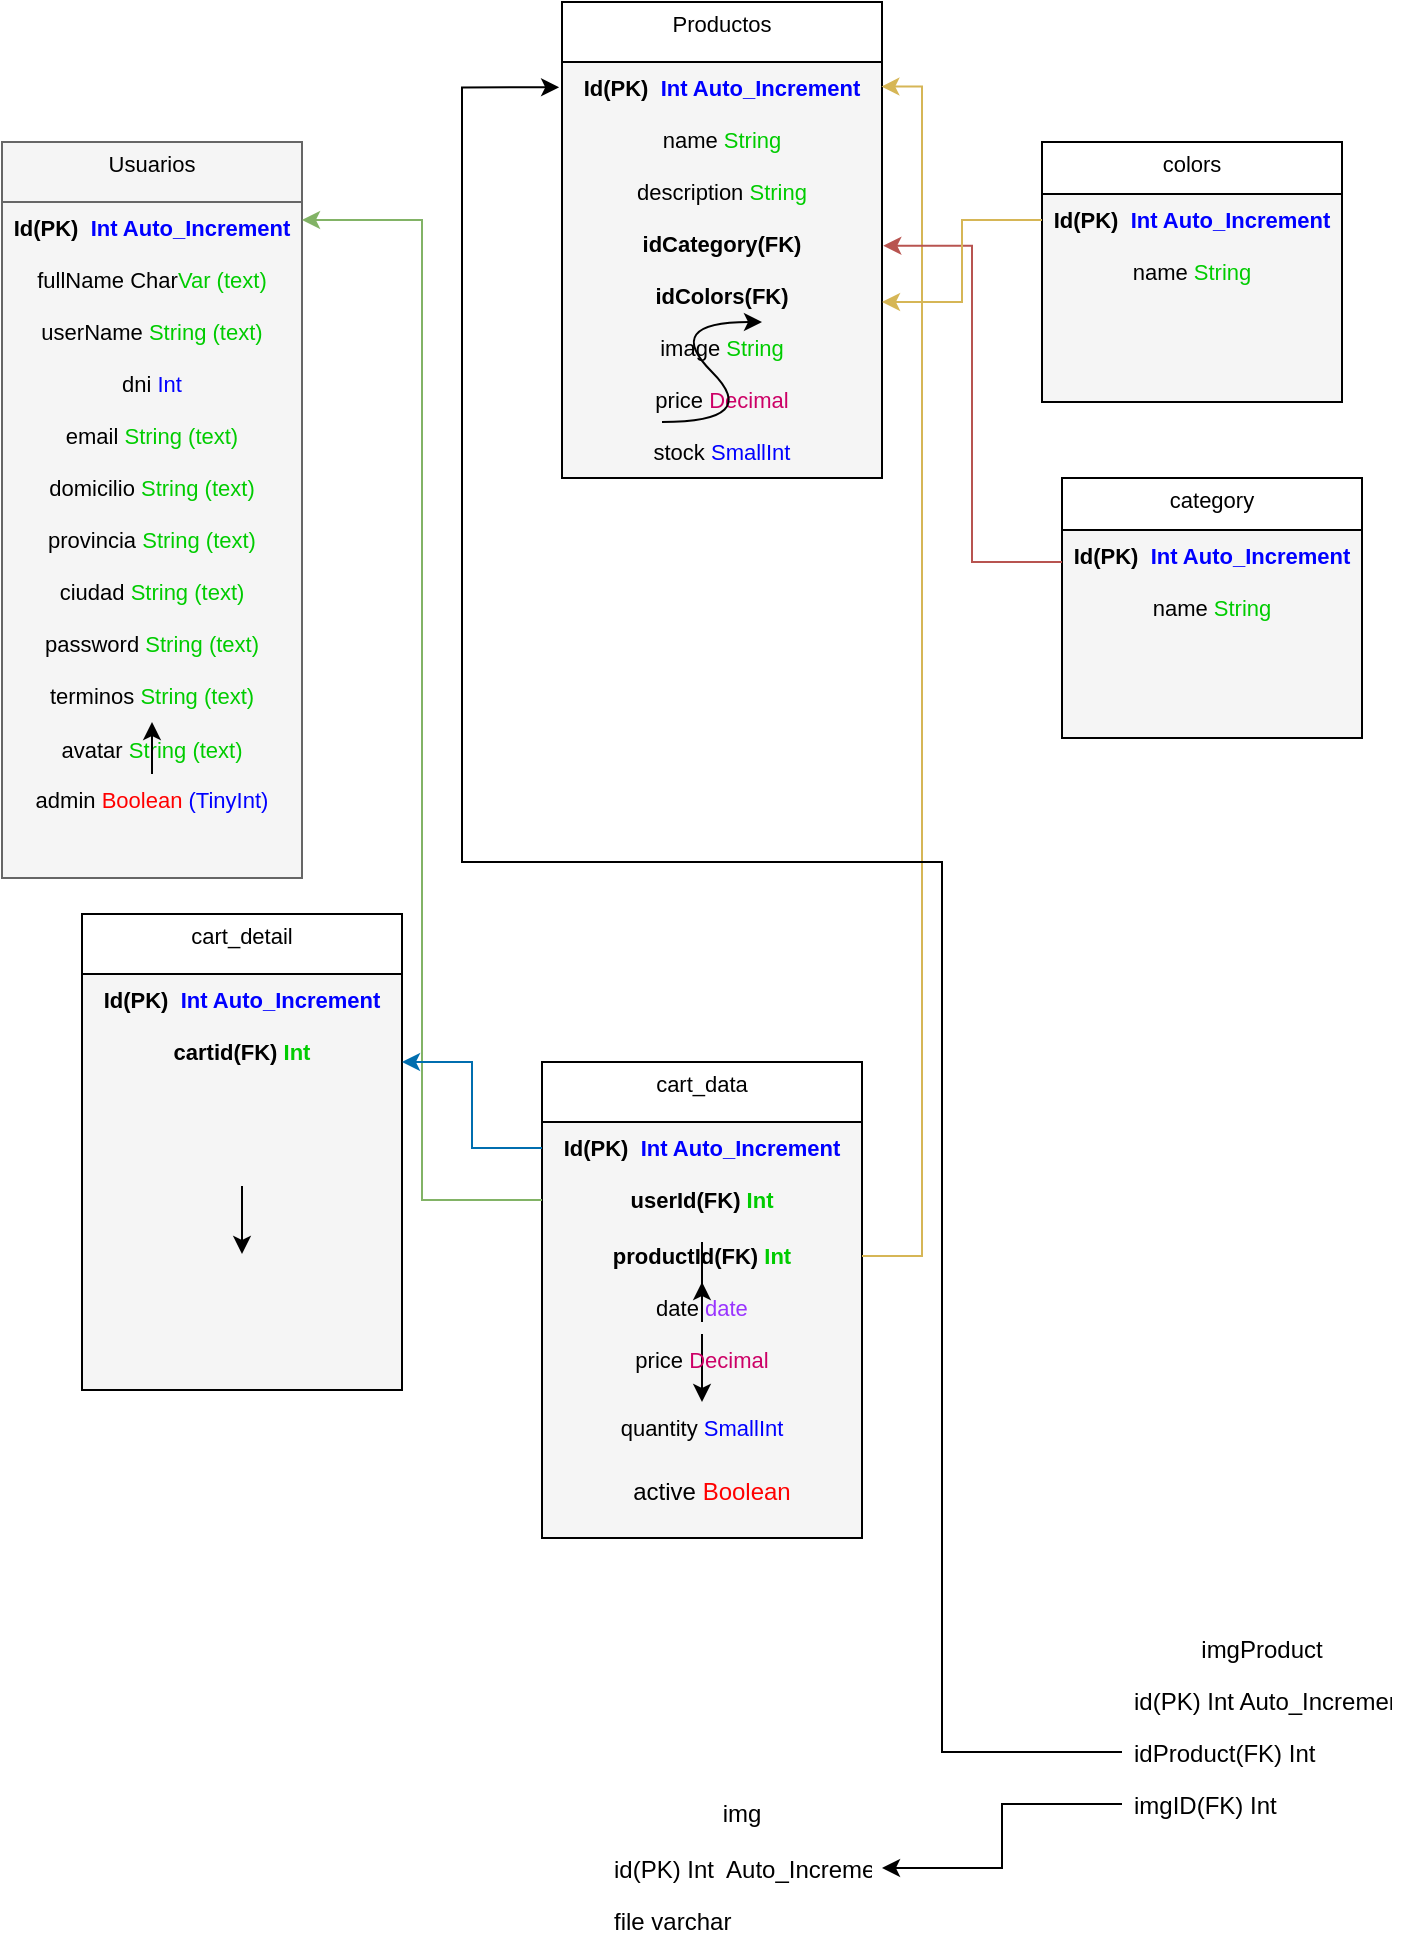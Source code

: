 <mxfile>
    <diagram id="EvAmm1Pr7eUSJJGLMQvF" name="Diagrama General">
        <mxGraphModel dx="184" dy="249" grid="1" gridSize="10" guides="1" tooltips="1" connect="1" arrows="1" fold="1" page="1" pageScale="1" pageWidth="827" pageHeight="1169" math="0" shadow="0">
            <root>
                <mxCell id="0"/>
                <mxCell id="1" parent="0"/>
                <mxCell id="5" style="vsdxID=310000;fillColor=#f5f5f5;strokeColor=#666666;spacingTop=-3;spacingBottom=-3;spacingLeft=-3;spacingRight=-3;labelBackgroundColor=none;rounded=0;html=1;whiteSpace=wrap;fontColor=#333333;verticalAlign=top;" parent="1" vertex="1">
                    <mxGeometry x="40" y="80" width="150" height="368" as="geometry"/>
                </mxCell>
                <mxCell id="6" value="&lt;font style=&quot;font-size: 11px ; font-family: &amp;#34;helvetica&amp;#34; ; color: #000000 ; direction: ltr ; letter-spacing: 0px ; line-height: 120% ; opacity: 1&quot;&gt;Usuarios&lt;br&gt;&lt;br&gt;&lt;/font&gt;" style="verticalAlign=top;align=center;vsdxID=3;shape=stencil(UzV2Ls5ILEhVNTIoLinKz04tz0wpyVA1dlE1MsrMy0gtyiwBslSNXVWNndPyi1LTi/JL81Ig/IJEkEoQKze/DGRCBUSfAUiHkUElhGehZ2gKFnCDqM3JzMOp1gC3QkMDspWiuwDIQDg9LTMnB+JzuDz1/QVzEVHOJUkxuivIdzFJoYYWYkAGeuIACkESlrErAA==);spacingTop=-3;spacingBottom=-3;spacingLeft=-3;spacingRight=-3;labelBackgroundColor=none;rounded=0;html=1;whiteSpace=wrap;fillColor=#f5f5f5;strokeColor=#666666;fontColor=#333333;" parent="5" vertex="1">
                    <mxGeometry width="150" height="368" as="geometry"/>
                </mxCell>
                <mxCell id="7" value="&lt;b&gt;&lt;font style=&quot;font-size: 11px ; font-family: &amp;#34;helvetica&amp;#34; ; color: #000000 ; direction: ltr ; letter-spacing: 0px ; line-height: 120% ; opacity: 1&quot;&gt;Id(PK)&amp;nbsp; &lt;/font&gt;&lt;font style=&quot;font-size: 11px ; font-family: &amp;#34;helvetica&amp;#34; ; direction: ltr ; letter-spacing: 0px ; line-height: 120% ; opacity: 1&quot; color=&quot;#0000ff&quot;&gt;Int Auto_Increment&lt;/font&gt;&lt;/b&gt;" style="verticalAlign=middle;align=center;vsdxID=15;fillColor=none;gradientColor=none;shape=stencil(nZBRDoQgDERP03+WHsHFe5iISyOCQdT19kIaIxq//Jtp3zTpAFaTaUYNUkwx+F6v1EYD+AUpyRkdKCYFqACrzgf9C352LfuxyWRWg1/yhT/nRE5IsZWuZtCSK8CPeI0e/hF+jV7AJM4PO7KWCyr390bSiNtEtQM=);strokeColor=none;spacingTop=-3;spacingBottom=-3;spacingLeft=-3;spacingRight=-3;labelBackgroundColor=none;rounded=0;html=1;whiteSpace=wrap;" parent="5" vertex="1">
                    <mxGeometry y="30" width="150" height="26" as="geometry"/>
                </mxCell>
                <mxCell id="8" value="&lt;font style=&quot;font-size: 11px ; font-family: &amp;#34;helvetica&amp;#34; ; color: #000000 ; direction: ltr ; letter-spacing: 0px ; line-height: 120% ; opacity: 1&quot;&gt;fullName Char&lt;/font&gt;&lt;font style=&quot;font-size: 11px ; font-family: &amp;#34;helvetica&amp;#34; ; direction: ltr ; letter-spacing: 0px ; line-height: 120% ; opacity: 1&quot; color=&quot;#00cc00&quot;&gt;Var (text)&lt;/font&gt;" style="verticalAlign=middle;align=center;vsdxID=16;fillColor=none;gradientColor=none;shape=stencil(nZBRDoQgDERP03+WHsHFe5iISyOCQdT19kIaIxq//Jtp3zTpAFaTaUYNUkwx+F6v1EYD+AUpyRkdKCYFqACrzgf9C352LfuxyWRWg1/yhT/nRE5IsZWuZtCSK8CPeI0e/hF+jV7AJM4PO7KWCyr390bSiNtEtQM=);strokeColor=none;spacingTop=-3;spacingBottom=-3;spacingLeft=-3;spacingRight=-3;labelBackgroundColor=none;rounded=0;html=1;whiteSpace=wrap;" parent="5" vertex="1">
                    <mxGeometry y="56" width="150" height="26" as="geometry"/>
                </mxCell>
                <mxCell id="9" value="&lt;font style=&quot;font-size: 11px ; font-family: &amp;#34;helvetica&amp;#34; ; color: #000000 ; direction: ltr ; letter-spacing: 0px ; line-height: 120% ; opacity: 1&quot;&gt;userName &lt;/font&gt;&lt;font style=&quot;font-size: 11px ; font-family: &amp;#34;helvetica&amp;#34; ; direction: ltr ; letter-spacing: 0px ; line-height: 120% ; opacity: 1&quot; color=&quot;#00cc00&quot;&gt;String&amp;nbsp;&lt;/font&gt;&lt;span style=&quot;color: rgb(0 , 204 , 0) ; font-family: &amp;#34;helvetica&amp;#34; ; font-size: 11px&quot;&gt;(text)&lt;/span&gt;" style="verticalAlign=middle;align=center;vsdxID=17;fillColor=none;gradientColor=none;shape=stencil(nZBRDoQgDERP03+WHsHFe5iISyOCQdT19kIaIxq//Jtp3zTpAFaTaUYNUkwx+F6v1EYD+AUpyRkdKCYFqACrzgf9C352LfuxyWRWg1/yhT/nRE5IsZWuZtCSK8CPeI0e/hF+jV7AJM4PO7KWCyr390bSiNtEtQM=);strokeColor=none;spacingTop=-3;spacingBottom=-3;spacingLeft=-3;spacingRight=-3;labelBackgroundColor=none;rounded=0;html=1;whiteSpace=wrap;" parent="5" vertex="1">
                    <mxGeometry y="82" width="150" height="26" as="geometry"/>
                </mxCell>
                <mxCell id="10" value="&lt;font style=&quot;font-size: 11px ; font-family: &amp;#34;helvetica&amp;#34; ; color: #000000 ; direction: ltr ; letter-spacing: 0px ; line-height: 120% ; opacity: 1&quot;&gt;dni&lt;/font&gt;&lt;font style=&quot;font-size: 11px ; font-family: &amp;#34;helvetica&amp;#34; ; direction: ltr ; letter-spacing: 0px ; line-height: 120% ; opacity: 1&quot; color=&quot;#00cc00&quot;&gt;&amp;nbsp;&lt;/font&gt;&lt;span style=&quot;font-family: &amp;#34;helvetica&amp;#34; ; font-size: 11px&quot;&gt;&lt;font color=&quot;#0000ff&quot;&gt;Int&lt;/font&gt;&lt;/span&gt;" style="verticalAlign=middle;align=center;vsdxID=18;fillColor=none;gradientColor=none;shape=stencil(nZBRDoQgDERP03+WHsHFe5iISyOCQdT19kIaIxq//Jtp3zTpAFaTaUYNUkwx+F6v1EYD+AUpyRkdKCYFqACrzgf9C352LfuxyWRWg1/yhT/nRE5IsZWuZtCSK8CPeI0e/hF+jV7AJM4PO7KWCyr390bSiNtEtQM=);strokeColor=none;spacingTop=-3;spacingBottom=-3;spacingLeft=-3;spacingRight=-3;labelBackgroundColor=none;rounded=0;html=1;whiteSpace=wrap;" parent="5" vertex="1">
                    <mxGeometry y="108" width="150" height="26" as="geometry"/>
                </mxCell>
                <mxCell id="11" value="&lt;font style=&quot;font-size: 11px ; font-family: &amp;#34;helvetica&amp;#34; ; color: #000000 ; direction: ltr ; letter-spacing: 0px ; line-height: 120% ; opacity: 1&quot;&gt;email &lt;/font&gt;&lt;font style=&quot;font-size: 11px ; font-family: &amp;#34;helvetica&amp;#34; ; direction: ltr ; letter-spacing: 0px ; line-height: 120% ; opacity: 1&quot; color=&quot;#00cc00&quot;&gt;String&amp;nbsp;&lt;/font&gt;&lt;span style=&quot;color: rgb(0 , 204 , 0) ; font-family: &amp;#34;helvetica&amp;#34; ; font-size: 11px&quot;&gt;(text)&lt;/span&gt;" style="verticalAlign=middle;align=center;vsdxID=19;fillColor=none;gradientColor=none;shape=stencil(nZBRDoQgDERP03+WHsHFe5iISyOCQdT19kIaIxq//Jtp3zTpAFaTaUYNUkwx+F6v1EYD+AUpyRkdKCYFqACrzgf9C352LfuxyWRWg1/yhT/nRE5IsZWuZtCSK8CPeI0e/hF+jV7AJM4PO7KWCyr390bSiNtEtQM=);strokeColor=none;spacingTop=-3;spacingBottom=-3;spacingLeft=-3;spacingRight=-3;labelBackgroundColor=none;rounded=0;html=1;whiteSpace=wrap;" parent="5" vertex="1">
                    <mxGeometry y="134" width="150" height="26" as="geometry"/>
                </mxCell>
                <mxCell id="12" value="&lt;font style=&quot;font-size: 11px ; font-family: &amp;#34;helvetica&amp;#34; ; color: #000000 ; direction: ltr ; letter-spacing: 0px ; line-height: 120% ; opacity: 1&quot;&gt;domicilio &lt;/font&gt;&lt;font style=&quot;font-size: 11px ; font-family: &amp;#34;helvetica&amp;#34; ; direction: ltr ; letter-spacing: 0px ; line-height: 120% ; opacity: 1&quot; color=&quot;#00cc00&quot;&gt;String&amp;nbsp;&lt;/font&gt;&lt;span style=&quot;color: rgb(0 , 204 , 0) ; font-family: &amp;#34;helvetica&amp;#34; ; font-size: 11px&quot;&gt;(text)&lt;/span&gt;" style="verticalAlign=middle;align=center;vsdxID=20;fillColor=none;gradientColor=none;shape=stencil(nZBRDoQgDERP03+WHsHFe5iISyOCQdT19kIaIxq//Jtp3zTpAFaTaUYNUkwx+F6v1EYD+AUpyRkdKCYFqACrzgf9C352LfuxyWRWg1/yhT/nRE5IsZWuZtCSK8CPeI0e/hF+jV7AJM4PO7KWCyr390bSiNtEtQM=);strokeColor=none;spacingTop=-3;spacingBottom=-3;spacingLeft=-3;spacingRight=-3;labelBackgroundColor=none;rounded=0;html=1;whiteSpace=wrap;" parent="5" vertex="1">
                    <mxGeometry y="160" width="150" height="26" as="geometry"/>
                </mxCell>
                <mxCell id="13" value="&lt;font style=&quot;font-size: 11px ; font-family: &amp;#34;helvetica&amp;#34; ; color: #000000 ; direction: ltr ; letter-spacing: 0px ; line-height: 120% ; opacity: 1&quot;&gt;provincia&amp;nbsp;&lt;/font&gt;&lt;span style=&quot;color: rgb(0 , 204 , 0) ; font-family: &amp;#34;helvetica&amp;#34; ; font-size: 11px&quot;&gt;String&amp;nbsp;&lt;/span&gt;&lt;span style=&quot;color: rgb(0 , 204 , 0) ; font-family: &amp;#34;helvetica&amp;#34; ; font-size: 11px&quot;&gt;(text)&lt;/span&gt;" style="verticalAlign=middle;align=center;vsdxID=21;fillColor=none;gradientColor=none;shape=stencil(nZBRDoQgDERP03+WHsHFe5iISyOCQdT19kIaIxq//Jtp3zTpAFaTaUYNUkwx+F6v1EYD+AUpyRkdKCYFqACrzgf9C352LfuxyWRWg1/yhT/nRE5IsZWuZtCSK8CPeI0e/hF+jV7AJM4PO7KWCyr390bSiNtEtQM=);strokeColor=none;spacingTop=-3;spacingBottom=-3;spacingLeft=-3;spacingRight=-3;labelBackgroundColor=none;rounded=0;html=1;whiteSpace=wrap;" parent="5" vertex="1">
                    <mxGeometry y="186" width="150" height="26" as="geometry"/>
                </mxCell>
                <mxCell id="14" value="&lt;font style=&quot;font-size: 11px ; font-family: &amp;#34;helvetica&amp;#34; ; color: #000000 ; direction: ltr ; letter-spacing: 0px ; line-height: 120% ; opacity: 1&quot;&gt;ciudad&amp;nbsp;&lt;/font&gt;&lt;span style=&quot;color: rgb(0 , 204 , 0) ; font-family: &amp;#34;helvetica&amp;#34; ; font-size: 11px&quot;&gt;String&amp;nbsp;&lt;/span&gt;&lt;span style=&quot;color: rgb(0 , 204 , 0) ; font-family: &amp;#34;helvetica&amp;#34; ; font-size: 11px&quot;&gt;(text)&lt;/span&gt;" style="verticalAlign=middle;align=center;vsdxID=22;fillColor=none;gradientColor=none;shape=stencil(nZBRDoQgDERP03+WHsHFe5iISyOCQdT19kIaIxq//Jtp3zTpAFaTaUYNUkwx+F6v1EYD+AUpyRkdKCYFqACrzgf9C352LfuxyWRWg1/yhT/nRE5IsZWuZtCSK8CPeI0e/hF+jV7AJM4PO7KWCyr390bSiNtEtQM=);strokeColor=none;spacingTop=-3;spacingBottom=-3;spacingLeft=-3;spacingRight=-3;labelBackgroundColor=none;rounded=0;html=1;whiteSpace=wrap;" parent="5" vertex="1">
                    <mxGeometry y="212" width="150" height="26" as="geometry"/>
                </mxCell>
                <mxCell id="15" value="&lt;font style=&quot;font-size: 11px ; font-family: &amp;#34;helvetica&amp;#34; ; color: #000000 ; direction: ltr ; letter-spacing: 0px ; line-height: 120% ; opacity: 1&quot;&gt;password&amp;nbsp;&lt;/font&gt;&lt;span style=&quot;color: rgb(0 , 204 , 0) ; font-family: &amp;#34;helvetica&amp;#34; ; font-size: 11px&quot;&gt;String&amp;nbsp;&lt;/span&gt;&lt;span style=&quot;color: rgb(0 , 204 , 0) ; font-family: &amp;#34;helvetica&amp;#34; ; font-size: 11px&quot;&gt;(text)&lt;/span&gt;" style="verticalAlign=middle;align=center;vsdxID=23;fillColor=none;gradientColor=none;shape=stencil(nZBRDoQgDERP03+WHsHFe5iISyOCQdT19kIaIxq//Jtp3zTpAFaTaUYNUkwx+F6v1EYD+AUpyRkdKCYFqACrzgf9C352LfuxyWRWg1/yhT/nRE5IsZWuZtCSK8CPeI0e/hF+jV7AJM4PO7KWCyr390bSiNtEtQM=);strokeColor=none;spacingTop=-3;spacingBottom=-3;spacingLeft=-3;spacingRight=-3;labelBackgroundColor=none;rounded=0;html=1;whiteSpace=wrap;" parent="5" vertex="1">
                    <mxGeometry y="238" width="150" height="26" as="geometry"/>
                </mxCell>
                <mxCell id="17" value="&lt;font style=&quot;font-size: 11px ; font-family: &amp;#34;helvetica&amp;#34; ; color: #000000 ; direction: ltr ; letter-spacing: 0px ; line-height: 120% ; opacity: 1&quot;&gt;terminos&amp;nbsp;&lt;/font&gt;&lt;span style=&quot;color: rgb(0 , 204 , 0) ; font-family: &amp;#34;helvetica&amp;#34; ; font-size: 11px&quot;&gt;String&amp;nbsp;&lt;/span&gt;&lt;span style=&quot;color: rgb(0 , 204 , 0) ; font-family: &amp;#34;helvetica&amp;#34; ; font-size: 11px&quot;&gt;(text)&lt;/span&gt;" style="verticalAlign=middle;align=center;vsdxID=25;fillColor=none;gradientColor=none;shape=stencil(nZBRDoQgDERP03+WHsHFe5iISyOCQdT19kIaIxq//Jtp3zTpAFaTaUYNUkwx+F6v1EYD+AUpyRkdKCYFqACrzgf9C352LfuxyWRWg1/yhT/nRE5IsZWuZtCSK8CPeI0e/hF+jV7AJM4PO7KWCyr390bSiNtEtQM=);strokeColor=none;spacingTop=-3;spacingBottom=-3;spacingLeft=-3;spacingRight=-3;labelBackgroundColor=none;rounded=0;html=1;whiteSpace=wrap;" parent="5" vertex="1">
                    <mxGeometry y="264" width="150" height="26" as="geometry"/>
                </mxCell>
                <mxCell id="18" value="&lt;font style=&quot;font-size: 11px ; font-family: &amp;#34;helvetica&amp;#34; ; color: #000000 ; direction: ltr ; letter-spacing: 0px ; line-height: 120% ; opacity: 1&quot;&gt;avatar&amp;nbsp;&lt;/font&gt;&lt;span style=&quot;color: rgb(0 , 204 , 0) ; font-family: &amp;#34;helvetica&amp;#34; ; font-size: 11px&quot;&gt;String&amp;nbsp;&lt;/span&gt;&lt;span style=&quot;color: rgb(0 , 204 , 0) ; font-family: &amp;#34;helvetica&amp;#34; ; font-size: 11px&quot;&gt;(text)&lt;/span&gt;" style="verticalAlign=middle;align=center;vsdxID=26;fillColor=none;gradientColor=none;shape=stencil(nZBRDoQgDERP03+WHsHFe5iISyOCQdT19kIaIxq//Jtp3zTpAFaTaUYNUkwx+F6v1EYD+AUpyRkdKCYFqACrzgf9C352LfuxyWRWg1/yhT/nRE5IsZWuZtCSK8CPeI0e/hF+jV7AJM4PO7KWCyr390bSiNtEtQM=);strokeColor=none;spacingTop=-3;spacingBottom=-3;spacingLeft=-3;spacingRight=-3;labelBackgroundColor=none;rounded=0;html=1;whiteSpace=wrap;" parent="5" vertex="1">
                    <mxGeometry y="291" width="150" height="26" as="geometry"/>
                </mxCell>
                <mxCell id="WWabw4jxBIygo0n_5Nug-124" value="" style="edgeStyle=orthogonalEdgeStyle;rounded=0;orthogonalLoop=1;jettySize=auto;html=1;fontColor=#000000;" parent="5" source="19" target="17" edge="1">
                    <mxGeometry relative="1" as="geometry"/>
                </mxCell>
                <mxCell id="19" value="&lt;font style=&quot;font-size: 11px ; font-family: &amp;#34;helvetica&amp;#34; ; color: #000000 ; direction: ltr ; letter-spacing: 0px ; line-height: 120% ; opacity: 1&quot;&gt;admin &lt;/font&gt;&lt;font style=&quot;font-size: 11px ; font-family: &amp;#34;helvetica&amp;#34; ; direction: ltr ; letter-spacing: 0px ; line-height: 120% ; opacity: 1&quot; color=&quot;#ff0000&quot;&gt;Boolean &lt;/font&gt;&lt;font style=&quot;font-size: 11px ; font-family: &amp;#34;helvetica&amp;#34; ; direction: ltr ; letter-spacing: 0px ; line-height: 120% ; opacity: 1&quot; color=&quot;#0000ff&quot;&gt;(TinyInt)&lt;/font&gt;" style="verticalAlign=middle;align=center;vsdxID=27;fillColor=none;gradientColor=none;shape=stencil(nZBRDoQgDERP03+WHsHFe5iISyOCQdT19kIaIxq//Jtp3zTpAFaTaUYNUkwx+F6v1EYD+AUpyRkdKCYFqACrzgf9C352LfuxyWRWg1/yhT/nRE5IsZWuZtCSK8CPeI0e/hF+jV7AJM4PO7KWCyr390bSiNtEtQM=);strokeColor=none;spacingTop=-3;spacingBottom=-3;spacingLeft=-3;spacingRight=-3;labelBackgroundColor=none;rounded=0;html=1;whiteSpace=wrap;" parent="5" vertex="1">
                    <mxGeometry y="316" width="150" height="26" as="geometry"/>
                </mxCell>
                <mxCell id="35" style="vsdxID=1010000;fillColor=#f5f5f5;strokeColor=#666666;spacingTop=-3;spacingBottom=-3;spacingLeft=-3;spacingRight=-3;labelBackgroundColor=none;rounded=0;html=1;whiteSpace=wrap;fontColor=#333333;" parent="1" vertex="1">
                    <mxGeometry x="320" y="10" width="160" height="238" as="geometry"/>
                </mxCell>
                <mxCell id="36" value="&lt;font style=&quot;font-size: 11px ; font-family: &amp;#34;helvetica&amp;#34; ; color: #000000 ; direction: ltr ; letter-spacing: 0px ; line-height: 120% ; opacity: 1&quot;&gt;Productos&lt;br&gt;&lt;br&gt;&lt;/font&gt;" style="verticalAlign=top;align=center;vsdxID=10;fillColor=#ffffff;gradientColor=none;shape=stencil(UzV2Ls5ILEhVNTIoLinKz04tz0wpyVA1dlE1MsrMy0gtyiwBslSNXVWNndPyi1LTi/JL81Ig/IJEkEoQKze/DGRCBUSfAUiHkUElhGdopGdmCBZxgyjOyczDqdgAt0JDA7KVYjgByEA4Pi0zJwfid7g8DXwGcxNxDiZJMbozKHAzaSGHFmpABnoSAQpBkpexKwA=);strokeColor=#000000;spacingTop=-3;spacingBottom=-3;spacingLeft=-3;spacingRight=-3;labelBackgroundColor=none;rounded=0;html=1;whiteSpace=wrap;" parent="35" vertex="1">
                    <mxGeometry width="160" height="238" as="geometry"/>
                </mxCell>
                <mxCell id="37" value="&lt;b&gt;&lt;font style=&quot;letter-spacing: 0px ; font-size: 11px ; font-family: &amp;#34;helvetica&amp;#34; ; color: rgb(0 , 0 , 0) ; direction: ltr ; line-height: 13.2px ; opacity: 1&quot;&gt;Id(PK)&amp;nbsp;&amp;nbsp;&lt;/font&gt;&lt;font color=&quot;#0000ff&quot; style=&quot;letter-spacing: 0px ; font-size: 11px ; font-family: &amp;#34;helvetica&amp;#34; ; direction: ltr ; line-height: 13.2px ; opacity: 1&quot;&gt;Int Auto_Increment&lt;/font&gt;&lt;/b&gt;" style="verticalAlign=middle;align=center;vsdxID=41;fillColor=none;gradientColor=none;shape=stencil(nZBRDoQgDERP03+WHsHFe5iISyOCQdT19kIaIxq//Jtp3zTpAFaTaUYNUkwx+F6v1EYD+AUpyRkdKCYFqACrzgf9C352LfuxyWRWg1/yhT/nRE5IsZWuZtCSK8CPeI0e/hF+jV7AJM4PO7KWCyr390bSiNtEtQM=);strokeColor=none;spacingTop=-3;spacingBottom=-3;spacingLeft=-3;spacingRight=-3;labelBackgroundColor=none;rounded=0;html=1;whiteSpace=wrap;" parent="35" vertex="1">
                    <mxGeometry y="30" width="160" height="26" as="geometry"/>
                </mxCell>
                <mxCell id="38" value="&lt;font style=&quot;font-size: 11px ; font-family: &amp;#34;helvetica&amp;#34; ; color: #000000 ; direction: ltr ; letter-spacing: 0px ; line-height: 120% ; opacity: 1&quot;&gt;name&amp;nbsp;&lt;span style=&quot;color: rgb(0 , 204 , 0)&quot;&gt;String&lt;/span&gt;&lt;br&gt;&lt;/font&gt;" style="verticalAlign=middle;align=center;vsdxID=42;fillColor=none;gradientColor=none;shape=stencil(nZBRDoQgDERP03+WHsHFe5iISyOCQdT19kIaIxq//Jtp3zTpAFaTaUYNUkwx+F6v1EYD+AUpyRkdKCYFqACrzgf9C352LfuxyWRWg1/yhT/nRE5IsZWuZtCSK8CPeI0e/hF+jV7AJM4PO7KWCyr390bSiNtEtQM=);strokeColor=none;spacingTop=-3;spacingBottom=-3;spacingLeft=-3;spacingRight=-3;labelBackgroundColor=none;rounded=0;html=1;whiteSpace=wrap;" parent="35" vertex="1">
                    <mxGeometry y="56" width="160" height="26" as="geometry"/>
                </mxCell>
                <mxCell id="39" value="&lt;font style=&quot;font-size: 11px ; font-family: &amp;#34;helvetica&amp;#34; ; color: #000000 ; direction: ltr ; letter-spacing: 0px ; line-height: 120% ; opacity: 1&quot;&gt;description&amp;nbsp;&lt;/font&gt;&lt;span style=&quot;color: rgb(0 , 204 , 0) ; font-family: &amp;#34;helvetica&amp;#34; ; font-size: 11px&quot;&gt;String&lt;/span&gt;" style="verticalAlign=middle;align=center;vsdxID=43;fillColor=none;gradientColor=none;shape=stencil(nZBRDoQgDERP03+WHsHFe5iISyOCQdT19kIaIxq//Jtp3zTpAFaTaUYNUkwx+F6v1EYD+AUpyRkdKCYFqACrzgf9C352LfuxyWRWg1/yhT/nRE5IsZWuZtCSK8CPeI0e/hF+jV7AJM4PO7KWCyr390bSiNtEtQM=);strokeColor=none;spacingTop=-3;spacingBottom=-3;spacingLeft=-3;spacingRight=-3;labelBackgroundColor=none;rounded=0;html=1;whiteSpace=wrap;" parent="35" vertex="1">
                    <mxGeometry y="82" width="160" height="26" as="geometry"/>
                </mxCell>
                <mxCell id="40" value="&lt;font style=&quot;font-size: 11px ; font-family: &amp;#34;helvetica&amp;#34; ; color: #000000 ; direction: ltr ; letter-spacing: 0px ; line-height: 120% ; opacity: 1&quot;&gt;&lt;b&gt;idCategory(FK)&lt;/b&gt;&lt;/font&gt;" style="verticalAlign=middle;align=center;vsdxID=44;fillColor=none;gradientColor=none;shape=stencil(nZBRDoQgDERP03+WHsHFe5iISyOCQdT19kIaIxq//Jtp3zTpAFaTaUYNUkwx+F6v1EYD+AUpyRkdKCYFqACrzgf9C352LfuxyWRWg1/yhT/nRE5IsZWuZtCSK8CPeI0e/hF+jV7AJM4PO7KWCyr390bSiNtEtQM=);strokeColor=none;spacingTop=-3;spacingBottom=-3;spacingLeft=-3;spacingRight=-3;labelBackgroundColor=none;rounded=0;html=1;whiteSpace=wrap;" parent="35" vertex="1">
                    <mxGeometry y="108" width="160" height="26" as="geometry"/>
                </mxCell>
                <mxCell id="41" value="&lt;font style=&quot;font-size: 11px ; font-family: &amp;#34;helvetica&amp;#34; ; color: #000000 ; direction: ltr ; letter-spacing: 0px ; line-height: 120% ; opacity: 1&quot;&gt;&lt;b&gt;idColors(FK)&lt;/b&gt;&lt;/font&gt;" style="verticalAlign=middle;align=center;vsdxID=45;fillColor=none;gradientColor=none;shape=stencil(nZBRDoQgDERP03+WHsHFe5iISyOCQdT19kIaIxq//Jtp3zTpAFaTaUYNUkwx+F6v1EYD+AUpyRkdKCYFqACrzgf9C352LfuxyWRWg1/yhT/nRE5IsZWuZtCSK8CPeI0e/hF+jV7AJM4PO7KWCyr390bSiNtEtQM=);strokeColor=none;spacingTop=-3;spacingBottom=-3;spacingLeft=-3;spacingRight=-3;labelBackgroundColor=none;rounded=0;html=1;whiteSpace=wrap;" parent="35" vertex="1">
                    <mxGeometry y="134" width="160" height="26" as="geometry"/>
                </mxCell>
                <mxCell id="42" value="&lt;font style=&quot;font-size: 11px ; font-family: &amp;#34;helvetica&amp;#34; ; color: #000000 ; direction: ltr ; letter-spacing: 0px ; line-height: 120% ; opacity: 1&quot;&gt;image&amp;nbsp;&lt;/font&gt;&lt;span style=&quot;color: rgb(0 , 204 , 0) ; font-family: &amp;#34;helvetica&amp;#34; ; font-size: 11px&quot;&gt;String&lt;/span&gt;" style="verticalAlign=middle;align=center;vsdxID=46;fillColor=none;gradientColor=none;shape=stencil(nZBRDoQgDERP03+WHsHFe5iISyOCQdT19kIaIxq//Jtp3zTpAFaTaUYNUkwx+F6v1EYD+AUpyRkdKCYFqACrzgf9C352LfuxyWRWg1/yhT/nRE5IsZWuZtCSK8CPeI0e/hF+jV7AJM4PO7KWCyr390bSiNtEtQM=);strokeColor=none;spacingTop=-3;spacingBottom=-3;spacingLeft=-3;spacingRight=-3;labelBackgroundColor=none;rounded=0;html=1;whiteSpace=wrap;" parent="35" vertex="1">
                    <mxGeometry y="160" width="160" height="26" as="geometry"/>
                </mxCell>
                <mxCell id="43" value="&lt;font style=&quot;font-size: 11px ; font-family: &amp;#34;helvetica&amp;#34; ; color: #000000 ; direction: ltr ; letter-spacing: 0px ; line-height: 120% ; opacity: 1&quot;&gt;price &lt;/font&gt;&lt;font style=&quot;font-size: 11px ; font-family: &amp;#34;helvetica&amp;#34; ; direction: ltr ; letter-spacing: 0px ; line-height: 120% ; opacity: 1&quot; color=&quot;#cc0066&quot;&gt;Decimal&lt;/font&gt;" style="verticalAlign=middle;align=center;vsdxID=47;fillColor=none;gradientColor=none;shape=stencil(nZBRDoQgDERP03+WHsHFe5iISyOCQdT19kIaIxq//Jtp3zTpAFaTaUYNUkwx+F6v1EYD+AUpyRkdKCYFqACrzgf9C352LfuxyWRWg1/yhT/nRE5IsZWuZtCSK8CPeI0e/hF+jV7AJM4PO7KWCyr390bSiNtEtQM=);strokeColor=none;spacingTop=-3;spacingBottom=-3;spacingLeft=-3;spacingRight=-3;labelBackgroundColor=none;rounded=0;html=1;whiteSpace=wrap;" parent="35" vertex="1">
                    <mxGeometry y="186" width="160" height="26" as="geometry"/>
                </mxCell>
                <mxCell id="44" value="&lt;font style=&quot;font-size: 11px ; font-family: &amp;#34;helvetica&amp;#34; ; color: #000000 ; direction: ltr ; letter-spacing: 0px ; line-height: 120% ; opacity: 1&quot;&gt;stock &lt;/font&gt;&lt;font color=&quot;#0000ff&quot;&gt;&lt;font style=&quot;font-size: 11px ; font-family: &amp;#34;helvetica&amp;#34; ; direction: ltr ; letter-spacing: 0px ; line-height: 120% ; opacity: 1&quot;&gt;Small&lt;/font&gt;&lt;span style=&quot;font-family: &amp;#34;helvetica&amp;#34; ; font-size: 11px&quot;&gt;Int&lt;/span&gt;&lt;/font&gt;" style="verticalAlign=middle;align=center;vsdxID=48;fillColor=none;gradientColor=none;shape=stencil(nZBRDoQgDERP03+WHsHFe5iISyOCQdT19kIaIxq//Jtp3zTpAFaTaUYNUkwx+F6v1EYD+AUpyRkdKCYFqACrzgf9C352LfuxyWRWg1/yhT/nRE5IsZWuZtCSK8CPeI0e/hF+jV7AJM4PO7KWCyr390bSiNtEtQM=);strokeColor=none;spacingTop=-3;spacingBottom=-3;spacingLeft=-3;spacingRight=-3;labelBackgroundColor=none;rounded=0;html=1;whiteSpace=wrap;" parent="35" vertex="1">
                    <mxGeometry y="212" width="160" height="26" as="geometry"/>
                </mxCell>
                <mxCell id="65" style="vsdxID=6510000;fillColor=#f5f5f5;strokeColor=#666666;spacingTop=-3;spacingBottom=-3;spacingLeft=-3;spacingRight=-3;labelBackgroundColor=none;rounded=0;html=1;whiteSpace=wrap;fontColor=#333333;verticalAlign=top;" parent="1" vertex="1">
                    <mxGeometry x="570" y="248" width="150" height="130" as="geometry"/>
                </mxCell>
                <mxCell id="66" value="&lt;font style=&quot;font-size: 11px ; font-family: &amp;#34;helvetica&amp;#34; ; color: #000000 ; direction: ltr ; letter-spacing: 0px ; line-height: 120% ; opacity: 1&quot;&gt;category&lt;br&gt;&lt;br&gt;&lt;/font&gt;" style="verticalAlign=top;align=center;vsdxID=65;fillColor=#ffffff;gradientColor=none;shape=stencil(UzV2Ls5ILEhVNTIoLinKz04tz0wpyVA1dlE1MsrMy0gtyiwBslSNXVWNndPyi1LTi/JL81Ig/IJEkEoQKze/DGRCBUSfAUiHkUElhAflukFU5mTm4VSJR6GhAdlKUdUCGQhnp2Xm5EB8DZentp9griHKqSQpRnUDua4lIbTQQgrIQE8QQCFIYjJ2BQA=);strokeColor=#000000;spacingTop=-3;spacingBottom=-3;spacingLeft=-3;spacingRight=-3;labelBackgroundColor=none;rounded=0;html=1;whiteSpace=wrap;" parent="65" vertex="1">
                    <mxGeometry width="150" height="130" as="geometry"/>
                </mxCell>
                <mxCell id="67" value="&lt;b&gt;&lt;font style=&quot;letter-spacing: 0px ; font-size: 11px ; font-family: &amp;#34;helvetica&amp;#34; ; color: rgb(0 , 0 , 0) ; direction: ltr ; line-height: 13.2px ; opacity: 1&quot;&gt;Id(PK)&amp;nbsp;&amp;nbsp;&lt;/font&gt;&lt;font color=&quot;#0000ff&quot; style=&quot;letter-spacing: 0px ; font-size: 11px ; font-family: &amp;#34;helvetica&amp;#34; ; direction: ltr ; line-height: 13.2px ; opacity: 1&quot;&gt;Int Auto_Increment&lt;/font&gt;&lt;/b&gt;" style="verticalAlign=middle;align=center;vsdxID=66;fillColor=none;gradientColor=none;shape=stencil(nZBRDoQgDERP03+WHsHFe5iISyOCQdT19kIaIxq//Jtp3zTpAFaTaUYNUkwx+F6v1EYD+AUpyRkdKCYFqACrzgf9C352LfuxyWRWg1/yhT/nRE5IsZWuZtCSK8CPeI0e/hF+jV7AJM4PO7KWCyr390bSiNtEtQM=);strokeColor=none;spacingTop=-3;spacingBottom=-3;spacingLeft=-3;spacingRight=-3;labelBackgroundColor=none;rounded=0;html=1;whiteSpace=wrap;" parent="65" vertex="1">
                    <mxGeometry y="26" width="150" height="26" as="geometry"/>
                </mxCell>
                <mxCell id="68" value="&lt;font style=&quot;font-size: 11px ; font-family: &amp;#34;helvetica&amp;#34; ; color: #000000 ; direction: ltr ; letter-spacing: 0px ; line-height: 120% ; opacity: 1&quot;&gt;name&amp;nbsp;&lt;/font&gt;&lt;span style=&quot;color: rgb(0 , 204 , 0) ; font-family: &amp;#34;helvetica&amp;#34; ; font-size: 11px&quot;&gt;String&lt;/span&gt;" style="verticalAlign=middle;align=center;vsdxID=67;fillColor=none;gradientColor=none;shape=stencil(nZBRDoQgDERP03+WHsHFe5iISyOCQdT19kIaIxq//Jtp3zTpAFaTaUYNUkwx+F6v1EYD+AUpyRkdKCYFqACrzgf9C352LfuxyWRWg1/yhT/nRE5IsZWuZtCSK8CPeI0e/hF+jV7AJM4PO7KWCyr390bSiNtEtQM=);strokeColor=none;spacingTop=-3;spacingBottom=-3;spacingLeft=-3;spacingRight=-3;labelBackgroundColor=none;rounded=0;html=1;whiteSpace=wrap;" parent="65" vertex="1">
                    <mxGeometry y="52" width="150" height="26" as="geometry"/>
                </mxCell>
                <mxCell id="71" style="vsdxID=7010000;fillColor=#f5f5f5;strokeColor=#666666;spacingTop=-3;spacingBottom=-3;spacingLeft=-3;spacingRight=-3;labelBackgroundColor=none;rounded=0;html=1;whiteSpace=wrap;fontColor=#333333;verticalAlign=top;" parent="1" vertex="1">
                    <mxGeometry x="560" y="80" width="150" height="130" as="geometry"/>
                </mxCell>
                <mxCell id="72" value="&lt;font style=&quot;font-size:11px;font-family:Helvetica;color:#000000;direction:ltr;letter-spacing:0px;line-height:120%;opacity:1&quot;&gt;colors&lt;/font&gt;" style="verticalAlign=top;align=center;vsdxID=70;fillColor=#ffffff;gradientColor=none;shape=stencil(UzV2Ls5ILEhVNTIoLinKz04tz0wpyVA1dlE1MsrMy0gtyiwBslSNXVWNndPyi1LTi/JL81Ig/IJEkEoQKze/DGRCBUSfAUiHkUElhAflukFU5mTm4VSJR6GhAdlKUdUCGQhnp2Xm5EB8DZentp9griHKqSQpRnUDua4lIbTQQgrIQE8QQCFIYjJ2BQA=);strokeColor=#000000;spacingTop=-3;spacingBottom=-3;spacingLeft=-3;spacingRight=-3;labelBackgroundColor=none;rounded=0;html=1;whiteSpace=wrap;" parent="71" vertex="1">
                    <mxGeometry width="150" height="130" as="geometry"/>
                </mxCell>
                <mxCell id="73" value="&lt;b&gt;&lt;font style=&quot;letter-spacing: 0px ; font-size: 11px ; font-family: &amp;#34;helvetica&amp;#34; ; color: rgb(0 , 0 , 0) ; direction: ltr ; line-height: 13.2px ; opacity: 1&quot;&gt;Id(PK)&amp;nbsp;&amp;nbsp;&lt;/font&gt;&lt;font color=&quot;#0000ff&quot; style=&quot;letter-spacing: 0px ; font-size: 11px ; font-family: &amp;#34;helvetica&amp;#34; ; direction: ltr ; line-height: 13.2px ; opacity: 1&quot;&gt;Int Auto_Increment&lt;/font&gt;&lt;/b&gt;" style="verticalAlign=middle;align=center;vsdxID=71;fillColor=none;gradientColor=none;shape=stencil(nZBRDoQgDERP03+WHsHFe5iISyOCQdT19kIaIxq//Jtp3zTpAFaTaUYNUkwx+F6v1EYD+AUpyRkdKCYFqACrzgf9C352LfuxyWRWg1/yhT/nRE5IsZWuZtCSK8CPeI0e/hF+jV7AJM4PO7KWCyr390bSiNtEtQM=);strokeColor=none;spacingTop=-3;spacingBottom=-3;spacingLeft=-3;spacingRight=-3;labelBackgroundColor=none;rounded=0;html=1;whiteSpace=wrap;" parent="71" vertex="1">
                    <mxGeometry y="26" width="150" height="26" as="geometry"/>
                </mxCell>
                <mxCell id="74" value="&lt;font style=&quot;font-size: 11px ; font-family: &amp;#34;helvetica&amp;#34; ; color: #000000 ; direction: ltr ; letter-spacing: 0px ; line-height: 120% ; opacity: 1&quot;&gt;name&amp;nbsp;&lt;/font&gt;&lt;span style=&quot;color: rgb(0 , 204 , 0) ; font-family: &amp;#34;helvetica&amp;#34; ; font-size: 11px&quot;&gt;String&lt;/span&gt;" style="verticalAlign=middle;align=center;vsdxID=72;fillColor=none;gradientColor=none;shape=stencil(nZBRDoQgDERP03+WHsHFe5iISyOCQdT19kIaIxq//Jtp3zTpAFaTaUYNUkwx+F6v1EYD+AUpyRkdKCYFqACrzgf9C352LfuxyWRWg1/yhT/nRE5IsZWuZtCSK8CPeI0e/hF+jV7AJM4PO7KWCyr390bSiNtEtQM=);strokeColor=none;spacingTop=-3;spacingBottom=-3;spacingLeft=-3;spacingRight=-3;labelBackgroundColor=none;rounded=0;html=1;whiteSpace=wrap;" parent="71" vertex="1">
                    <mxGeometry y="52" width="150" height="26" as="geometry"/>
                </mxCell>
                <mxCell id="WWabw4jxBIygo0n_5Nug-91" style="vsdxID=1010000;fillColor=#f5f5f5;strokeColor=#666666;spacingTop=-3;spacingBottom=-3;spacingLeft=-3;spacingRight=-3;labelBackgroundColor=none;rounded=0;html=1;whiteSpace=wrap;fontColor=#333333;" parent="1" vertex="1">
                    <mxGeometry x="310" y="540" width="160" height="238" as="geometry"/>
                </mxCell>
                <mxCell id="WWabw4jxBIygo0n_5Nug-92" value="&lt;font style=&quot;font-size: 11px ; font-family: &amp;#34;helvetica&amp;#34; ; color: #000000 ; direction: ltr ; letter-spacing: 0px ; line-height: 120% ; opacity: 1&quot;&gt;cart_data&lt;br&gt;&lt;/font&gt;" style="verticalAlign=top;align=center;vsdxID=10;fillColor=#ffffff;gradientColor=none;shape=stencil(UzV2Ls5ILEhVNTIoLinKz04tz0wpyVA1dlE1MsrMy0gtyiwBslSNXVWNndPyi1LTi/JL81Ig/IJEkEoQKze/DGRCBUSfAUiHkUElhGdopGdmCBZxgyjOyczDqdgAt0JDA7KVYjgByEA4Pi0zJwfid7g8DXwGcxNxDiZJMbozKHAzaSGHFmpABnoSAQpBkpexKwA=);strokeColor=#000000;spacingTop=-3;spacingBottom=-3;spacingLeft=-3;spacingRight=-3;labelBackgroundColor=none;rounded=0;html=1;whiteSpace=wrap;" parent="WWabw4jxBIygo0n_5Nug-91" vertex="1">
                    <mxGeometry width="160" height="238" as="geometry"/>
                </mxCell>
                <mxCell id="WWabw4jxBIygo0n_5Nug-93" value="&lt;font style=&quot;font-size: 11px ; font-family: &amp;#34;helvetica&amp;#34; ; color: #000000 ; direction: ltr ; letter-spacing: 0px ; line-height: 120% ; opacity: 1&quot;&gt;&lt;b&gt;&lt;font style=&quot;letter-spacing: 0px ; direction: ltr ; line-height: 13.2px ; opacity: 1&quot;&gt;Id(PK)&amp;nbsp;&amp;nbsp;&lt;/font&gt;&lt;font color=&quot;#0000ff&quot; style=&quot;letter-spacing: 0px ; direction: ltr ; line-height: 13.2px ; opacity: 1&quot;&gt;Int Auto_Increment&lt;/font&gt;&lt;/b&gt;&lt;br&gt;&lt;/font&gt;" style="verticalAlign=middle;align=center;vsdxID=41;fillColor=none;gradientColor=none;shape=stencil(nZBRDoQgDERP03+WHsHFe5iISyOCQdT19kIaIxq//Jtp3zTpAFaTaUYNUkwx+F6v1EYD+AUpyRkdKCYFqACrzgf9C352LfuxyWRWg1/yhT/nRE5IsZWuZtCSK8CPeI0e/hF+jV7AJM4PO7KWCyr390bSiNtEtQM=);strokeColor=none;spacingTop=-3;spacingBottom=-3;spacingLeft=-3;spacingRight=-3;labelBackgroundColor=none;rounded=0;html=1;whiteSpace=wrap;" parent="WWabw4jxBIygo0n_5Nug-91" vertex="1">
                    <mxGeometry y="30" width="160" height="26" as="geometry"/>
                </mxCell>
                <mxCell id="WWabw4jxBIygo0n_5Nug-94" value="&lt;font style=&quot;font-size: 11px ; font-family: &amp;#34;helvetica&amp;#34; ; color: #000000 ; direction: ltr ; letter-spacing: 0px ; line-height: 120% ; opacity: 1&quot;&gt;&lt;b&gt;userId(FK) &lt;/b&gt;&lt;/font&gt;&lt;font style=&quot;font-size: 11px ; font-family: &amp;#34;helvetica&amp;#34; ; direction: ltr ; letter-spacing: 0px ; line-height: 120% ; opacity: 1&quot;&gt;&lt;font color=&quot;#00cc00&quot;&gt;&lt;b&gt;Int&lt;/b&gt;&lt;/font&gt;&lt;br&gt;&lt;/font&gt;" style="verticalAlign=middle;align=center;vsdxID=42;fillColor=none;gradientColor=none;shape=stencil(nZBRDoQgDERP03+WHsHFe5iISyOCQdT19kIaIxq//Jtp3zTpAFaTaUYNUkwx+F6v1EYD+AUpyRkdKCYFqACrzgf9C352LfuxyWRWg1/yhT/nRE5IsZWuZtCSK8CPeI0e/hF+jV7AJM4PO7KWCyr390bSiNtEtQM=);strokeColor=none;spacingTop=-3;spacingBottom=-3;spacingLeft=-3;spacingRight=-3;labelBackgroundColor=none;rounded=0;html=1;whiteSpace=wrap;" parent="WWabw4jxBIygo0n_5Nug-91" vertex="1">
                    <mxGeometry y="56" width="160" height="26" as="geometry"/>
                </mxCell>
                <mxCell id="WWabw4jxBIygo0n_5Nug-95" value="&lt;b&gt;&lt;font style=&quot;font-size: 11px ; font-family: &amp;#34;helvetica&amp;#34; ; color: #000000 ; direction: ltr ; letter-spacing: 0px ; line-height: 120% ; opacity: 1&quot;&gt;productId(FK) &lt;/font&gt;&lt;font style=&quot;font-size: 11px ; font-family: &amp;#34;helvetica&amp;#34; ; direction: ltr ; letter-spacing: 0px ; line-height: 120% ; opacity: 1&quot; color=&quot;#00cc00&quot;&gt;Int&lt;/font&gt;&lt;/b&gt;" style="verticalAlign=middle;align=center;vsdxID=43;fillColor=none;gradientColor=none;shape=stencil(nZBRDoQgDERP03+WHsHFe5iISyOCQdT19kIaIxq//Jtp3zTpAFaTaUYNUkwx+F6v1EYD+AUpyRkdKCYFqACrzgf9C352LfuxyWRWg1/yhT/nRE5IsZWuZtCSK8CPeI0e/hF+jV7AJM4PO7KWCyr390bSiNtEtQM=);strokeColor=none;spacingTop=-3;spacingBottom=-3;spacingLeft=-3;spacingRight=-3;labelBackgroundColor=none;rounded=0;html=1;whiteSpace=wrap;" parent="WWabw4jxBIygo0n_5Nug-91" vertex="1">
                    <mxGeometry y="84" width="160" height="26" as="geometry"/>
                </mxCell>
                <mxCell id="WWabw4jxBIygo0n_5Nug-101" value="" style="edgeStyle=orthogonalEdgeStyle;rounded=0;orthogonalLoop=1;jettySize=auto;html=1;fontColor=#000000;" parent="WWabw4jxBIygo0n_5Nug-91" source="WWabw4jxBIygo0n_5Nug-98" target="WWabw4jxBIygo0n_5Nug-95" edge="1">
                    <mxGeometry relative="1" as="geometry"/>
                </mxCell>
                <mxCell id="WWabw4jxBIygo0n_5Nug-102" value="" style="edgeStyle=orthogonalEdgeStyle;rounded=0;orthogonalLoop=1;jettySize=auto;html=1;fontColor=#000000;" parent="WWabw4jxBIygo0n_5Nug-91" source="WWabw4jxBIygo0n_5Nug-98" target="WWabw4jxBIygo0n_5Nug-100" edge="1">
                    <mxGeometry relative="1" as="geometry"/>
                </mxCell>
                <mxCell id="WWabw4jxBIygo0n_5Nug-98" value="&lt;font style=&quot;font-size: 11px ; font-family: &amp;#34;helvetica&amp;#34; ; color: #000000 ; direction: ltr ; letter-spacing: 0px ; line-height: 120% ; opacity: 1&quot;&gt;date &lt;/font&gt;&lt;font style=&quot;font-size: 11px ; font-family: &amp;#34;helvetica&amp;#34; ; direction: ltr ; letter-spacing: 0px ; line-height: 120% ; opacity: 1&quot; color=&quot;#9933ff&quot;&gt;date&lt;/font&gt;" style="verticalAlign=middle;align=center;vsdxID=46;fillColor=none;gradientColor=none;shape=stencil(nZBRDoQgDERP03+WHsHFe5iISyOCQdT19kIaIxq//Jtp3zTpAFaTaUYNUkwx+F6v1EYD+AUpyRkdKCYFqACrzgf9C352LfuxyWRWg1/yhT/nRE5IsZWuZtCSK8CPeI0e/hF+jV7AJM4PO7KWCyr390bSiNtEtQM=);strokeColor=none;spacingTop=-3;spacingBottom=-3;spacingLeft=-3;spacingRight=-3;labelBackgroundColor=none;rounded=0;html=1;whiteSpace=wrap;" parent="WWabw4jxBIygo0n_5Nug-91" vertex="1">
                    <mxGeometry y="110" width="160" height="26" as="geometry"/>
                </mxCell>
                <mxCell id="WWabw4jxBIygo0n_5Nug-99" value="&lt;font style=&quot;font-size: 11px ; font-family: &amp;#34;helvetica&amp;#34; ; color: #000000 ; direction: ltr ; letter-spacing: 0px ; line-height: 120% ; opacity: 1&quot;&gt;price &lt;/font&gt;&lt;font style=&quot;font-size: 11px ; font-family: &amp;#34;helvetica&amp;#34; ; direction: ltr ; letter-spacing: 0px ; line-height: 120% ; opacity: 1&quot; color=&quot;#cc0066&quot;&gt;Decimal&lt;/font&gt;" style="verticalAlign=middle;align=center;vsdxID=47;fillColor=none;gradientColor=none;shape=stencil(nZBRDoQgDERP03+WHsHFe5iISyOCQdT19kIaIxq//Jtp3zTpAFaTaUYNUkwx+F6v1EYD+AUpyRkdKCYFqACrzgf9C352LfuxyWRWg1/yhT/nRE5IsZWuZtCSK8CPeI0e/hF+jV7AJM4PO7KWCyr390bSiNtEtQM=);strokeColor=none;spacingTop=-3;spacingBottom=-3;spacingLeft=-3;spacingRight=-3;labelBackgroundColor=none;rounded=0;html=1;whiteSpace=wrap;" parent="WWabw4jxBIygo0n_5Nug-91" vertex="1">
                    <mxGeometry y="136" width="160" height="26" as="geometry"/>
                </mxCell>
                <mxCell id="WWabw4jxBIygo0n_5Nug-100" value="&lt;font style=&quot;font-size: 11px ; font-family: &amp;#34;helvetica&amp;#34; ; color: #000000 ; direction: ltr ; letter-spacing: 0px ; line-height: 120% ; opacity: 1&quot;&gt;quantity&amp;nbsp;&lt;/font&gt;&lt;font style=&quot;color: rgb(0 , 0 , 255) ; letter-spacing: 0px ; font-size: 11px ; font-family: &amp;#34;helvetica&amp;#34; ; direction: ltr ; line-height: 13.2px ; opacity: 1&quot;&gt;Small&lt;/font&gt;&lt;span style=&quot;color: rgb(0 , 0 , 255) ; font-family: &amp;#34;helvetica&amp;#34; ; font-size: 11px&quot;&gt;Int&lt;/span&gt;" style="verticalAlign=middle;align=center;vsdxID=48;fillColor=none;gradientColor=none;shape=stencil(nZBRDoQgDERP03+WHsHFe5iISyOCQdT19kIaIxq//Jtp3zTpAFaTaUYNUkwx+F6v1EYD+AUpyRkdKCYFqACrzgf9C352LfuxyWRWg1/yhT/nRE5IsZWuZtCSK8CPeI0e/hF+jV7AJM4PO7KWCyr390bSiNtEtQM=);strokeColor=none;spacingTop=-3;spacingBottom=-3;spacingLeft=-3;spacingRight=-3;labelBackgroundColor=none;rounded=0;html=1;whiteSpace=wrap;" parent="WWabw4jxBIygo0n_5Nug-91" vertex="1">
                    <mxGeometry y="170" width="160" height="26" as="geometry"/>
                </mxCell>
                <mxCell id="5zdCHA_iBPf2hkdaOZ4E-79" value="&lt;font color=&quot;#000000&quot;&gt;active &lt;/font&gt;&lt;font color=&quot;#ff0000&quot;&gt;Boolean&lt;/font&gt;" style="text;html=1;strokeColor=none;fillColor=none;align=center;verticalAlign=middle;whiteSpace=wrap;rounded=0;" parent="WWabw4jxBIygo0n_5Nug-91" vertex="1">
                    <mxGeometry x="40" y="205" width="90" height="20" as="geometry"/>
                </mxCell>
                <mxCell id="WWabw4jxBIygo0n_5Nug-111" value="" style="curved=1;endArrow=classic;html=1;fontColor=#000000;" parent="1" edge="1">
                    <mxGeometry width="50" height="50" relative="1" as="geometry">
                        <mxPoint x="370" y="220" as="sourcePoint"/>
                        <mxPoint x="420" y="170" as="targetPoint"/>
                        <Array as="points">
                            <mxPoint x="420" y="220"/>
                            <mxPoint x="370" y="170"/>
                        </Array>
                    </mxGeometry>
                </mxCell>
                <mxCell id="WWabw4jxBIygo0n_5Nug-119" style="edgeStyle=orthogonalEdgeStyle;rounded=0;orthogonalLoop=1;jettySize=auto;html=1;entryX=1;entryY=0.346;entryDx=0;entryDy=0;entryPerimeter=0;fontColor=#000000;fillColor=#d5e8d4;strokeColor=#82b366;" parent="1" source="WWabw4jxBIygo0n_5Nug-94" target="7" edge="1">
                    <mxGeometry relative="1" as="geometry"/>
                </mxCell>
                <mxCell id="WWabw4jxBIygo0n_5Nug-120" style="edgeStyle=orthogonalEdgeStyle;rounded=0;orthogonalLoop=1;jettySize=auto;html=1;fontColor=#000000;entryX=0.998;entryY=0.473;entryDx=0;entryDy=0;entryPerimeter=0;fillColor=#fff2cc;strokeColor=#d6b656;" parent="1" source="WWabw4jxBIygo0n_5Nug-95" target="37" edge="1">
                    <mxGeometry relative="1" as="geometry">
                        <mxPoint x="510" y="50" as="targetPoint"/>
                        <Array as="points">
                            <mxPoint x="500" y="637"/>
                            <mxPoint x="500" y="52"/>
                        </Array>
                    </mxGeometry>
                </mxCell>
                <mxCell id="WWabw4jxBIygo0n_5Nug-122" style="edgeStyle=orthogonalEdgeStyle;rounded=0;orthogonalLoop=1;jettySize=auto;html=1;entryX=1.004;entryY=0.533;entryDx=0;entryDy=0;entryPerimeter=0;fontColor=#000000;fillColor=#f8cecc;strokeColor=#b85450;" parent="1" source="66" target="40" edge="1">
                    <mxGeometry relative="1" as="geometry">
                        <Array as="points">
                            <mxPoint x="525" y="290"/>
                            <mxPoint x="525" y="132"/>
                        </Array>
                    </mxGeometry>
                </mxCell>
                <mxCell id="WWabw4jxBIygo0n_5Nug-123" style="edgeStyle=orthogonalEdgeStyle;rounded=0;orthogonalLoop=1;jettySize=auto;html=1;entryX=1;entryY=0.615;entryDx=0;entryDy=0;entryPerimeter=0;fontColor=#000000;fillColor=#fff2cc;strokeColor=#d6b656;" parent="1" source="73" target="41" edge="1">
                    <mxGeometry relative="1" as="geometry"/>
                </mxCell>
                <mxCell id="78" style="vsdxID=1010000;fillColor=#f5f5f5;strokeColor=#666666;spacingTop=-3;spacingBottom=-3;spacingLeft=-3;spacingRight=-3;labelBackgroundColor=none;rounded=0;html=1;whiteSpace=wrap;fontColor=#333333;" parent="1" vertex="1">
                    <mxGeometry x="80" y="466" width="160" height="238" as="geometry"/>
                </mxCell>
                <mxCell id="79" value="&lt;font style=&quot;font-size: 11px ; font-family: &amp;#34;helvetica&amp;#34; ; color: #000000 ; direction: ltr ; letter-spacing: 0px ; line-height: 120% ; opacity: 1&quot;&gt;cart_detail&lt;br&gt;&lt;/font&gt;" style="verticalAlign=top;align=center;vsdxID=10;fillColor=#ffffff;gradientColor=none;shape=stencil(UzV2Ls5ILEhVNTIoLinKz04tz0wpyVA1dlE1MsrMy0gtyiwBslSNXVWNndPyi1LTi/JL81Ig/IJEkEoQKze/DGRCBUSfAUiHkUElhGdopGdmCBZxgyjOyczDqdgAt0JDA7KVYjgByEA4Pi0zJwfid7g8DXwGcxNxDiZJMbozKHAzaSGHFmpABnoSAQpBkpexKwA=);strokeColor=#000000;spacingTop=-3;spacingBottom=-3;spacingLeft=-3;spacingRight=-3;labelBackgroundColor=none;rounded=0;html=1;whiteSpace=wrap;" parent="78" vertex="1">
                    <mxGeometry width="160" height="238" as="geometry"/>
                </mxCell>
                <mxCell id="80" value="&lt;font style=&quot;font-size: 11px ; font-family: &amp;#34;helvetica&amp;#34; ; color: #000000 ; direction: ltr ; letter-spacing: 0px ; line-height: 120% ; opacity: 1&quot;&gt;&lt;b&gt;&lt;font style=&quot;letter-spacing: 0px ; direction: ltr ; line-height: 13.2px ; opacity: 1&quot;&gt;Id(PK)&amp;nbsp;&amp;nbsp;&lt;/font&gt;&lt;font color=&quot;#0000ff&quot; style=&quot;letter-spacing: 0px ; direction: ltr ; line-height: 13.2px ; opacity: 1&quot;&gt;Int Auto_Increment&lt;/font&gt;&lt;/b&gt;&lt;br&gt;&lt;/font&gt;" style="verticalAlign=middle;align=center;vsdxID=41;fillColor=none;gradientColor=none;shape=stencil(nZBRDoQgDERP03+WHsHFe5iISyOCQdT19kIaIxq//Jtp3zTpAFaTaUYNUkwx+F6v1EYD+AUpyRkdKCYFqACrzgf9C352LfuxyWRWg1/yhT/nRE5IsZWuZtCSK8CPeI0e/hF+jV7AJM4PO7KWCyr390bSiNtEtQM=);strokeColor=none;spacingTop=-3;spacingBottom=-3;spacingLeft=-3;spacingRight=-3;labelBackgroundColor=none;rounded=0;html=1;whiteSpace=wrap;" parent="78" vertex="1">
                    <mxGeometry y="30" width="160" height="26" as="geometry"/>
                </mxCell>
                <mxCell id="81" value="&lt;font style=&quot;font-size: 11px ; font-family: &amp;#34;helvetica&amp;#34; ; color: #000000 ; direction: ltr ; letter-spacing: 0px ; line-height: 120% ; opacity: 1&quot;&gt;&lt;b&gt;cartid(FK) &lt;/b&gt;&lt;/font&gt;&lt;font style=&quot;font-size: 11px ; font-family: &amp;#34;helvetica&amp;#34; ; direction: ltr ; letter-spacing: 0px ; line-height: 120% ; opacity: 1&quot;&gt;&lt;font color=&quot;#00cc00&quot;&gt;&lt;b&gt;Int&lt;/b&gt;&lt;/font&gt;&lt;br&gt;&lt;/font&gt;" style="verticalAlign=middle;align=center;vsdxID=42;fillColor=none;gradientColor=none;shape=stencil(nZBRDoQgDERP03+WHsHFe5iISyOCQdT19kIaIxq//Jtp3zTpAFaTaUYNUkwx+F6v1EYD+AUpyRkdKCYFqACrzgf9C352LfuxyWRWg1/yhT/nRE5IsZWuZtCSK8CPeI0e/hF+jV7AJM4PO7KWCyr390bSiNtEtQM=);strokeColor=none;spacingTop=-3;spacingBottom=-3;spacingLeft=-3;spacingRight=-3;labelBackgroundColor=none;rounded=0;html=1;whiteSpace=wrap;" parent="78" vertex="1">
                    <mxGeometry y="56" width="160" height="26" as="geometry"/>
                </mxCell>
                <mxCell id="83" value="" style="edgeStyle=orthogonalEdgeStyle;rounded=0;orthogonalLoop=1;jettySize=auto;html=1;fontColor=#000000;" parent="78" edge="1">
                    <mxGeometry relative="1" as="geometry">
                        <mxPoint x="80" y="110" as="sourcePoint"/>
                        <mxPoint x="80" y="110" as="targetPoint"/>
                    </mxGeometry>
                </mxCell>
                <mxCell id="84" value="" style="edgeStyle=orthogonalEdgeStyle;rounded=0;orthogonalLoop=1;jettySize=auto;html=1;fontColor=#000000;" parent="78" edge="1">
                    <mxGeometry relative="1" as="geometry">
                        <mxPoint x="80" y="136" as="sourcePoint"/>
                        <mxPoint x="80" y="170.0" as="targetPoint"/>
                    </mxGeometry>
                </mxCell>
                <mxCell id="89" style="edgeStyle=orthogonalEdgeStyle;rounded=0;orthogonalLoop=1;jettySize=auto;html=1;entryX=1;entryY=0.692;entryDx=0;entryDy=0;entryPerimeter=0;fillColor=#1ba1e2;strokeColor=#006EAF;" parent="1" source="WWabw4jxBIygo0n_5Nug-93" target="81" edge="1">
                    <mxGeometry relative="1" as="geometry"/>
                </mxCell>
                <mxCell id="98" value="img" style="swimlane;fontStyle=0;childLayout=stackLayout;horizontal=1;startSize=30;horizontalStack=0;resizeParent=1;resizeParentMax=0;resizeLast=0;collapsible=1;marginBottom=0;strokeColor=#FFFFFF;fillColor=#FFFFFF;gradientColor=#ffffff;fontColor=#000000;" vertex="1" parent="1">
                    <mxGeometry x="340" y="900" width="140" height="82" as="geometry"/>
                </mxCell>
                <mxCell id="100" value="id(PK) Int  Auto_Increment" style="text;strokeColor=none;fillColor=none;align=left;verticalAlign=top;spacingLeft=4;spacingRight=4;overflow=hidden;rotatable=0;points=[[0,0.5],[1,0.5]];portConstraint=eastwest;" vertex="1" parent="98">
                    <mxGeometry y="30" width="140" height="26" as="geometry"/>
                </mxCell>
                <object label="file varchar" file="varchar(500)" id="101">
                    <mxCell style="text;strokeColor=none;fillColor=none;align=left;verticalAlign=top;spacingLeft=4;spacingRight=4;overflow=hidden;rotatable=0;points=[[0,0.5],[1,0.5]];portConstraint=eastwest;" vertex="1" parent="98">
                        <mxGeometry y="56" width="140" height="26" as="geometry"/>
                    </mxCell>
                </object>
                <mxCell id="105" value="imgProduct" style="swimlane;fontStyle=0;childLayout=stackLayout;horizontal=1;startSize=26;horizontalStack=0;resizeParent=1;resizeParentMax=0;resizeLast=0;collapsible=1;marginBottom=0;fontColor=#000000;strokeColor=#FFFFFF;fillColor=#FFFFFF;gradientColor=#ffffff;" vertex="1" parent="1">
                    <mxGeometry x="600" y="820" width="140" height="104" as="geometry"/>
                </mxCell>
                <mxCell id="106" value="id(PK) Int Auto_Increment" style="text;strokeColor=none;fillColor=none;align=left;verticalAlign=top;spacingLeft=4;spacingRight=4;overflow=hidden;rotatable=0;points=[[0,0.5],[1,0.5]];portConstraint=eastwest;" vertex="1" parent="105">
                    <mxGeometry y="26" width="140" height="26" as="geometry"/>
                </mxCell>
                <mxCell id="107" value="idProduct(FK) Int" style="text;strokeColor=none;fillColor=none;align=left;verticalAlign=top;spacingLeft=4;spacingRight=4;overflow=hidden;rotatable=0;points=[[0,0.5],[1,0.5]];portConstraint=eastwest;" vertex="1" parent="105">
                    <mxGeometry y="52" width="140" height="26" as="geometry"/>
                </mxCell>
                <mxCell id="108" value="imgID(FK) Int" style="text;strokeColor=none;fillColor=none;align=left;verticalAlign=top;spacingLeft=4;spacingRight=4;overflow=hidden;rotatable=0;points=[[0,0.5],[1,0.5]];portConstraint=eastwest;" vertex="1" parent="105">
                    <mxGeometry y="78" width="140" height="26" as="geometry"/>
                </mxCell>
                <mxCell id="109" style="edgeStyle=orthogonalEdgeStyle;rounded=0;orthogonalLoop=1;jettySize=auto;html=1;exitX=0;exitY=0.5;exitDx=0;exitDy=0;entryX=1;entryY=0.5;entryDx=0;entryDy=0;fontColor=#000000;" edge="1" parent="1" source="108" target="100">
                    <mxGeometry relative="1" as="geometry"/>
                </mxCell>
                <mxCell id="110" style="edgeStyle=orthogonalEdgeStyle;rounded=0;orthogonalLoop=1;jettySize=auto;html=1;exitX=0;exitY=0.5;exitDx=0;exitDy=0;fontColor=#000000;entryX=-0.009;entryY=0.487;entryDx=0;entryDy=0;entryPerimeter=0;" edge="1" parent="1" source="107" target="37">
                    <mxGeometry relative="1" as="geometry">
                        <mxPoint x="280" y="50" as="targetPoint"/>
                        <Array as="points">
                            <mxPoint x="510" y="885"/>
                            <mxPoint x="510" y="440"/>
                            <mxPoint x="270" y="440"/>
                            <mxPoint x="270" y="53"/>
                        </Array>
                    </mxGeometry>
                </mxCell>
            </root>
        </mxGraphModel>
    </diagram>
</mxfile>